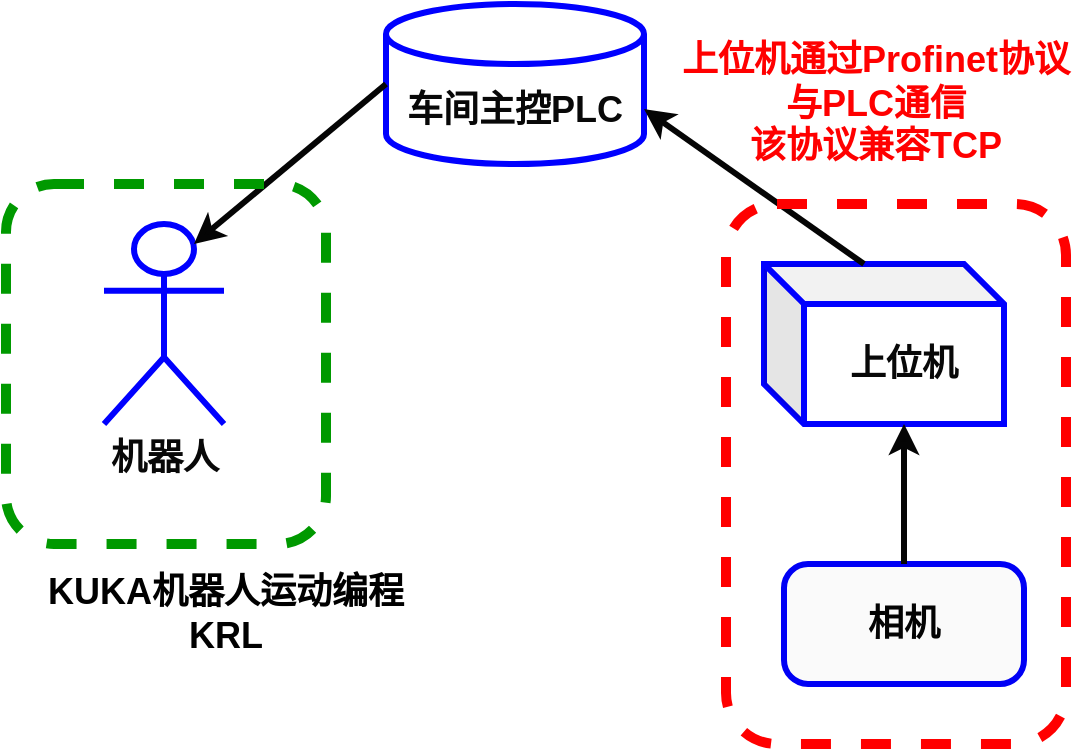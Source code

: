 <mxfile version="18.0.7" type="device"><diagram id="0ZwW-vUITOqkvyoN0IJ5" name="Page-1"><mxGraphModel dx="1422" dy="794" grid="1" gridSize="10" guides="1" tooltips="1" connect="1" arrows="1" fold="1" page="1" pageScale="1" pageWidth="827" pageHeight="1169" background="#ffffff" math="0" shadow="0"><root><mxCell id="0"/><mxCell id="1" parent="0"/><mxCell id="12" value="&lt;font style=&quot;font-size: 18px&quot; color=&quot;#080808&quot;&gt;&lt;b&gt;车间主控PLC&lt;/b&gt;&lt;/font&gt;" style="shape=cylinder3;whiteSpace=wrap;html=1;boundedLbl=1;backgroundOutline=1;size=15;fillColor=none;strokeColor=#0000FF;strokeWidth=3;" parent="1" vertex="1"><mxGeometry x="310" y="100" width="129" height="80" as="geometry"/></mxCell><mxCell id="15" value="&lt;font color=&quot;#080808&quot; style=&quot;font-size: 18px&quot;&gt;&lt;b&gt;上位机&lt;/b&gt;&lt;/font&gt;&lt;span style=&quot;color: rgba(0 , 0 , 0 , 0) ; font-family: monospace ; font-size: 0px&quot;&gt;%3CmxGraphModel%3E%3Croot%3E%3CmxCell%20id%3D%220%22%2F%3E%3CmxCell%20id%3D%221%22%20parent%3D%220%22%2F%3E%3CmxCell%20id%3D%222%22%20value%3D%22%26lt%3Bfont%20color%3D%26quot%3B%23080808%26quot%3B%20style%3D%26quot%3Bfont-size%3A%2018px%26quot%3B%26gt%3B%26lt%3Bb%26gt%3B%E6%9C%BA%E5%99%A8%E4%BA%BA%26lt%3B%2Fb%26gt%3B%26lt%3B%2Ffont%26gt%3B%22%20style%3D%22shape%3Dcube%3BwhiteSpace%3Dwrap%3Bhtml%3D1%3BboundedLbl%3D1%3BbackgroundOutline%3D1%3BdarkOpacity%3D0.05%3BdarkOpacity2%3D0.1%3BstrokeColor%3D%230000FF%3BstrokeWidth%3D3%3BfillColor%3Dnone%3B%22%20vertex%3D%221%22%20parent%3D%221%22%3E%3CmxGeometry%20x%3D%22300%22%20y%3D%22230%22%20width%3D%22120%22%20height%3D%2280%22%20as%3D%22geometry%22%2F%3E%3C%2FmxCell%3E%3C%2Froot%3E%3C%2FmxGraphModel%3E&lt;/span&gt;" style="shape=cube;whiteSpace=wrap;html=1;boundedLbl=1;backgroundOutline=1;darkOpacity=0.05;darkOpacity2=0.1;strokeColor=#0000FF;strokeWidth=3;fillColor=none;" parent="1" vertex="1"><mxGeometry x="499" y="230" width="120" height="80" as="geometry"/></mxCell><mxCell id="18" value="&lt;b&gt;机器人&lt;/b&gt;" style="shape=umlActor;verticalLabelPosition=bottom;verticalAlign=top;html=1;outlineConnect=0;fontSize=18;fontColor=#080808;strokeColor=#0000FF;strokeWidth=3;fillColor=none;" parent="1" vertex="1"><mxGeometry x="169" y="210" width="60" height="100" as="geometry"/></mxCell><mxCell id="19" value="&lt;font size=&quot;1&quot;&gt;&lt;b style=&quot;font-size: 18px&quot;&gt;相机&lt;/b&gt;&lt;/font&gt;" style="rounded=1;whiteSpace=wrap;html=1;fontSize=12;arcSize=20;fillColor=#FAFAFA;strokeColor=#0000F5;fontColor=#030303;strokeWidth=3;" parent="1" vertex="1"><mxGeometry x="509" y="380" width="120" height="60" as="geometry"/></mxCell><mxCell id="20" style="edgeStyle=none;html=1;entryX=0.75;entryY=0.1;entryDx=0;entryDy=0;fontSize=18;strokeColor=#050505;strokeWidth=3;exitX=0;exitY=0.5;exitDx=0;exitDy=0;exitPerimeter=0;entryPerimeter=0;" parent="1" source="12" target="18" edge="1"><mxGeometry relative="1" as="geometry"><mxPoint x="269" y="390" as="sourcePoint"/><mxPoint x="379" y="390" as="targetPoint"/></mxGeometry></mxCell><mxCell id="21" style="edgeStyle=none;html=1;entryX=1;entryY=0;entryDx=0;entryDy=52.5;fontSize=18;strokeColor=#050505;strokeWidth=3;entryPerimeter=0;exitX=0;exitY=0;exitDx=50;exitDy=0;exitPerimeter=0;" parent="1" source="15" target="12" edge="1"><mxGeometry relative="1" as="geometry"><mxPoint x="530" y="130" as="sourcePoint"/><mxPoint x="329" y="320" as="targetPoint"/></mxGeometry></mxCell><mxCell id="22" style="edgeStyle=none;html=1;entryX=0;entryY=0;entryDx=70;entryDy=80;fontSize=18;strokeColor=#050505;strokeWidth=3;entryPerimeter=0;exitX=0.5;exitY=0;exitDx=0;exitDy=0;" parent="1" source="19" target="15" edge="1"><mxGeometry relative="1" as="geometry"><mxPoint x="700" y="350" as="sourcePoint"/><mxPoint x="469" y="380" as="targetPoint"/></mxGeometry></mxCell><mxCell id="t5s5XTf1Shd5iWonTjOI-22" value="" style="rounded=1;whiteSpace=wrap;html=1;dashed=1;strokeWidth=5;strokeColor=#FF0000;fillColor=none;" vertex="1" parent="1"><mxGeometry x="480" y="200" width="170" height="270" as="geometry"/></mxCell><mxCell id="t5s5XTf1Shd5iWonTjOI-23" value="" style="rounded=1;whiteSpace=wrap;html=1;dashed=1;strokeWidth=5;strokeColor=#009900;fillColor=none;" vertex="1" parent="1"><mxGeometry x="120" y="190" width="160" height="180" as="geometry"/></mxCell><mxCell id="t5s5XTf1Shd5iWonTjOI-24" value="&lt;b&gt;&lt;font style=&quot;font-size: 18px;&quot;&gt;KUKA机器人运动编程KRL&lt;/font&gt;&lt;/b&gt;" style="text;html=1;strokeColor=none;fillColor=none;align=center;verticalAlign=middle;whiteSpace=wrap;rounded=0;dashed=1;" vertex="1" parent="1"><mxGeometry x="140" y="390" width="180" height="30" as="geometry"/></mxCell><mxCell id="t5s5XTf1Shd5iWonTjOI-25" value="&lt;b&gt;&lt;font style=&quot;font-size: 18px;&quot;&gt;&lt;font color=&quot;#ff0000&quot;&gt;上位机通过Profinet协议与PLC通信&lt;br&gt;该协议兼容TCP&lt;/font&gt;&lt;br&gt;&lt;/font&gt;&lt;/b&gt;" style="text;html=1;strokeColor=none;fillColor=none;align=center;verticalAlign=middle;whiteSpace=wrap;rounded=0;dashed=1;" vertex="1" parent="1"><mxGeometry x="450" y="110" width="210" height="80" as="geometry"/></mxCell></root></mxGraphModel></diagram></mxfile>